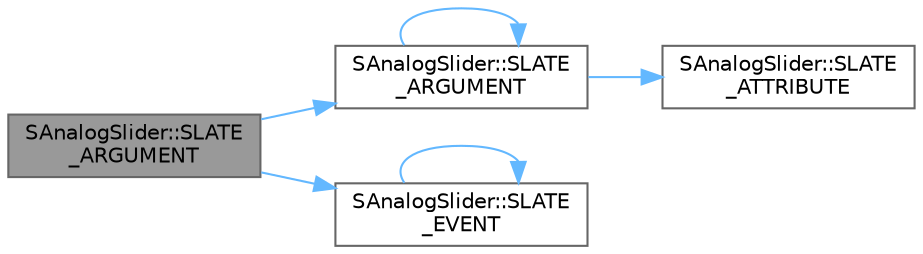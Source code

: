 digraph "SAnalogSlider::SLATE_ARGUMENT"
{
 // INTERACTIVE_SVG=YES
 // LATEX_PDF_SIZE
  bgcolor="transparent";
  edge [fontname=Helvetica,fontsize=10,labelfontname=Helvetica,labelfontsize=10];
  node [fontname=Helvetica,fontsize=10,shape=box,height=0.2,width=0.4];
  rankdir="LR";
  Node1 [id="Node000001",label="SAnalogSlider::SLATE\l_ARGUMENT",height=0.2,width=0.4,color="gray40", fillcolor="grey60", style="filled", fontcolor="black",tooltip="Sometimes a slider should only be mouse-clickable and never keyboard focusable."];
  Node1 -> Node2 [id="edge1_Node000001_Node000002",color="steelblue1",style="solid",tooltip=" "];
  Node2 [id="Node000002",label="SAnalogSlider::SLATE\l_ARGUMENT",height=0.2,width=0.4,color="grey40", fillcolor="white", style="filled",URL="$d0/db2/classSAnalogSlider.html#a7bfe346fd05949930dd2df5469d82ea5",tooltip="The slider's orientation."];
  Node2 -> Node2 [id="edge2_Node000002_Node000002",color="steelblue1",style="solid",tooltip=" "];
  Node2 -> Node3 [id="edge3_Node000002_Node000003",color="steelblue1",style="solid",tooltip=" "];
  Node3 [id="Node000003",label="SAnalogSlider::SLATE\l_ATTRIBUTE",height=0.2,width=0.4,color="grey40", fillcolor="white", style="filled",URL="$d0/db2/classSAnalogSlider.html#a09e365992cb2ddffbcac4e097f9e0618",tooltip="Whether the slidable area should be indented to fit the handle."];
  Node1 -> Node4 [id="edge4_Node000001_Node000004",color="steelblue1",style="solid",tooltip=" "];
  Node4 [id="Node000004",label="SAnalogSlider::SLATE\l_EVENT",height=0.2,width=0.4,color="grey40", fillcolor="white", style="filled",URL="$d0/db2/classSAnalogSlider.html#a5f41795229c01c4dd0ca809006c84078",tooltip="Invoked when the mouse is released and a capture ends."];
  Node4 -> Node4 [id="edge5_Node000004_Node000004",color="steelblue1",style="solid",tooltip=" "];
}
